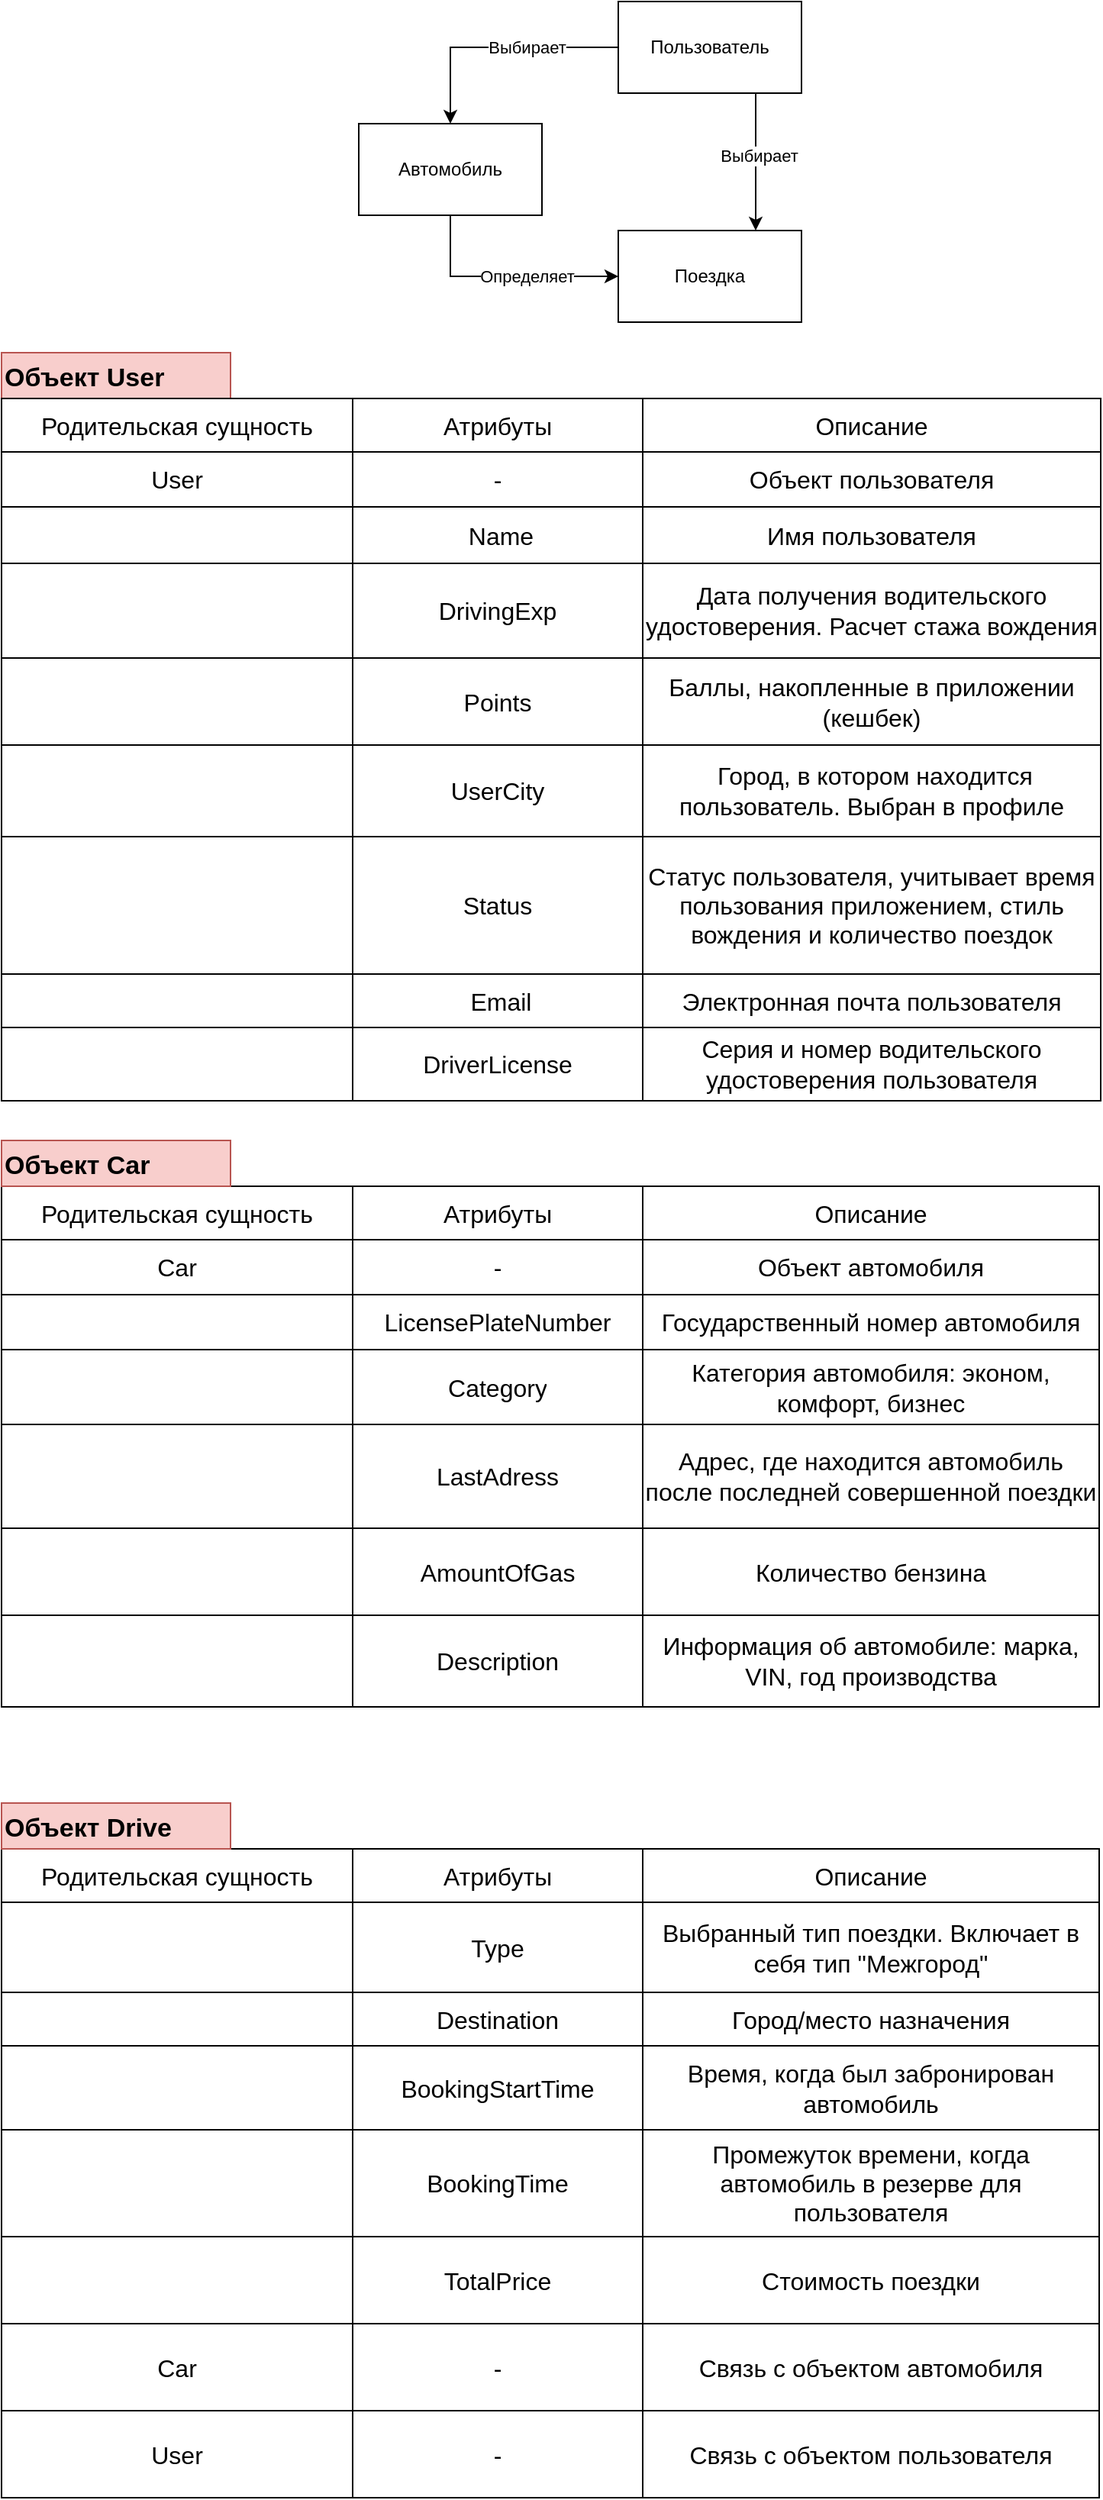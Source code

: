 <mxfile version="24.8.6">
  <diagram name="Страница — 1" id="ODwNGn1zAnLIUoxHH3S2">
    <mxGraphModel dx="909" dy="1698" grid="1" gridSize="10" guides="1" tooltips="1" connect="1" arrows="1" fold="1" page="1" pageScale="1" pageWidth="827" pageHeight="1169" math="0" shadow="0">
      <root>
        <mxCell id="0" />
        <mxCell id="1" parent="0" />
        <mxCell id="0t7t6NjC8vLhnGHhy39T-106" value="" style="shape=table;startSize=0;container=1;collapsible=0;childLayout=tableLayout;fontSize=16;" vertex="1" parent="1">
          <mxGeometry x="180" y="566" width="719" height="341" as="geometry" />
        </mxCell>
        <mxCell id="0t7t6NjC8vLhnGHhy39T-107" value="" style="shape=tableRow;horizontal=0;startSize=0;swimlaneHead=0;swimlaneBody=0;strokeColor=inherit;top=0;left=0;bottom=0;right=0;collapsible=0;dropTarget=0;fillColor=none;points=[[0,0.5],[1,0.5]];portConstraint=eastwest;fontSize=16;" vertex="1" parent="0t7t6NjC8vLhnGHhy39T-106">
          <mxGeometry width="719" height="35" as="geometry" />
        </mxCell>
        <mxCell id="0t7t6NjC8vLhnGHhy39T-108" value="Родительская сущность" style="shape=partialRectangle;html=1;whiteSpace=wrap;connectable=0;strokeColor=inherit;overflow=hidden;fillColor=none;top=0;left=0;bottom=0;right=0;pointerEvents=1;fontSize=16;" vertex="1" parent="0t7t6NjC8vLhnGHhy39T-107">
          <mxGeometry width="230" height="35" as="geometry">
            <mxRectangle width="230" height="35" as="alternateBounds" />
          </mxGeometry>
        </mxCell>
        <mxCell id="0t7t6NjC8vLhnGHhy39T-109" value="Атрибуты" style="shape=partialRectangle;html=1;whiteSpace=wrap;connectable=0;strokeColor=inherit;overflow=hidden;fillColor=none;top=0;left=0;bottom=0;right=0;pointerEvents=1;fontSize=16;" vertex="1" parent="0t7t6NjC8vLhnGHhy39T-107">
          <mxGeometry x="230" width="190" height="35" as="geometry">
            <mxRectangle width="190" height="35" as="alternateBounds" />
          </mxGeometry>
        </mxCell>
        <mxCell id="0t7t6NjC8vLhnGHhy39T-110" value="Описание" style="shape=partialRectangle;html=1;whiteSpace=wrap;connectable=0;strokeColor=inherit;overflow=hidden;fillColor=none;top=0;left=0;bottom=0;right=0;pointerEvents=1;fontSize=16;" vertex="1" parent="0t7t6NjC8vLhnGHhy39T-107">
          <mxGeometry x="420" width="299" height="35" as="geometry">
            <mxRectangle width="299" height="35" as="alternateBounds" />
          </mxGeometry>
        </mxCell>
        <mxCell id="0t7t6NjC8vLhnGHhy39T-111" value="" style="shape=tableRow;horizontal=0;startSize=0;swimlaneHead=0;swimlaneBody=0;strokeColor=inherit;top=0;left=0;bottom=0;right=0;collapsible=0;dropTarget=0;fillColor=none;points=[[0,0.5],[1,0.5]];portConstraint=eastwest;fontSize=16;" vertex="1" parent="0t7t6NjC8vLhnGHhy39T-106">
          <mxGeometry y="35" width="719" height="36" as="geometry" />
        </mxCell>
        <mxCell id="0t7t6NjC8vLhnGHhy39T-112" value="Car" style="shape=partialRectangle;html=1;whiteSpace=wrap;connectable=0;strokeColor=inherit;overflow=hidden;fillColor=none;top=0;left=0;bottom=0;right=0;pointerEvents=1;fontSize=16;" vertex="1" parent="0t7t6NjC8vLhnGHhy39T-111">
          <mxGeometry width="230" height="36" as="geometry">
            <mxRectangle width="230" height="36" as="alternateBounds" />
          </mxGeometry>
        </mxCell>
        <mxCell id="0t7t6NjC8vLhnGHhy39T-113" value="-" style="shape=partialRectangle;html=1;whiteSpace=wrap;connectable=0;strokeColor=inherit;overflow=hidden;fillColor=none;top=0;left=0;bottom=0;right=0;pointerEvents=1;fontSize=16;" vertex="1" parent="0t7t6NjC8vLhnGHhy39T-111">
          <mxGeometry x="230" width="190" height="36" as="geometry">
            <mxRectangle width="190" height="36" as="alternateBounds" />
          </mxGeometry>
        </mxCell>
        <mxCell id="0t7t6NjC8vLhnGHhy39T-114" value="Объект автомобиля" style="shape=partialRectangle;html=1;whiteSpace=wrap;connectable=0;strokeColor=inherit;overflow=hidden;fillColor=none;top=0;left=0;bottom=0;right=0;pointerEvents=1;fontSize=16;" vertex="1" parent="0t7t6NjC8vLhnGHhy39T-111">
          <mxGeometry x="420" width="299" height="36" as="geometry">
            <mxRectangle width="299" height="36" as="alternateBounds" />
          </mxGeometry>
        </mxCell>
        <mxCell id="0t7t6NjC8vLhnGHhy39T-179" value="" style="shape=tableRow;horizontal=0;startSize=0;swimlaneHead=0;swimlaneBody=0;strokeColor=inherit;top=0;left=0;bottom=0;right=0;collapsible=0;dropTarget=0;fillColor=none;points=[[0,0.5],[1,0.5]];portConstraint=eastwest;fontSize=16;" vertex="1" parent="0t7t6NjC8vLhnGHhy39T-106">
          <mxGeometry y="71" width="719" height="36" as="geometry" />
        </mxCell>
        <mxCell id="0t7t6NjC8vLhnGHhy39T-180" value="" style="shape=partialRectangle;html=1;whiteSpace=wrap;connectable=0;strokeColor=inherit;overflow=hidden;fillColor=none;top=0;left=0;bottom=0;right=0;pointerEvents=1;fontSize=16;" vertex="1" parent="0t7t6NjC8vLhnGHhy39T-179">
          <mxGeometry width="230" height="36" as="geometry">
            <mxRectangle width="230" height="36" as="alternateBounds" />
          </mxGeometry>
        </mxCell>
        <mxCell id="0t7t6NjC8vLhnGHhy39T-181" value="LicensePlateNumber" style="shape=partialRectangle;html=1;whiteSpace=wrap;connectable=0;strokeColor=inherit;overflow=hidden;fillColor=none;top=0;left=0;bottom=0;right=0;pointerEvents=1;fontSize=16;" vertex="1" parent="0t7t6NjC8vLhnGHhy39T-179">
          <mxGeometry x="230" width="190" height="36" as="geometry">
            <mxRectangle width="190" height="36" as="alternateBounds" />
          </mxGeometry>
        </mxCell>
        <mxCell id="0t7t6NjC8vLhnGHhy39T-182" value="Государственный номер автомобиля" style="shape=partialRectangle;html=1;whiteSpace=wrap;connectable=0;strokeColor=inherit;overflow=hidden;fillColor=none;top=0;left=0;bottom=0;right=0;pointerEvents=1;fontSize=16;" vertex="1" parent="0t7t6NjC8vLhnGHhy39T-179">
          <mxGeometry x="420" width="299" height="36" as="geometry">
            <mxRectangle width="299" height="36" as="alternateBounds" />
          </mxGeometry>
        </mxCell>
        <mxCell id="0t7t6NjC8vLhnGHhy39T-115" value="" style="shape=tableRow;horizontal=0;startSize=0;swimlaneHead=0;swimlaneBody=0;strokeColor=inherit;top=0;left=0;bottom=0;right=0;collapsible=0;dropTarget=0;fillColor=none;points=[[0,0.5],[1,0.5]];portConstraint=eastwest;fontSize=16;" vertex="1" parent="0t7t6NjC8vLhnGHhy39T-106">
          <mxGeometry y="107" width="719" height="49" as="geometry" />
        </mxCell>
        <mxCell id="0t7t6NjC8vLhnGHhy39T-116" value="" style="shape=partialRectangle;html=1;whiteSpace=wrap;connectable=0;strokeColor=inherit;overflow=hidden;fillColor=none;top=0;left=0;bottom=0;right=0;pointerEvents=1;fontSize=16;" vertex="1" parent="0t7t6NjC8vLhnGHhy39T-115">
          <mxGeometry width="230" height="49" as="geometry">
            <mxRectangle width="230" height="49" as="alternateBounds" />
          </mxGeometry>
        </mxCell>
        <mxCell id="0t7t6NjC8vLhnGHhy39T-117" value="Category" style="shape=partialRectangle;html=1;whiteSpace=wrap;connectable=0;strokeColor=inherit;overflow=hidden;fillColor=none;top=0;left=0;bottom=0;right=0;pointerEvents=1;fontSize=16;" vertex="1" parent="0t7t6NjC8vLhnGHhy39T-115">
          <mxGeometry x="230" width="190" height="49" as="geometry">
            <mxRectangle width="190" height="49" as="alternateBounds" />
          </mxGeometry>
        </mxCell>
        <mxCell id="0t7t6NjC8vLhnGHhy39T-118" value="Категория автомобиля: эконом, комфорт, бизнес" style="shape=partialRectangle;html=1;whiteSpace=wrap;connectable=0;strokeColor=inherit;overflow=hidden;fillColor=none;top=0;left=0;bottom=0;right=0;pointerEvents=1;fontSize=16;" vertex="1" parent="0t7t6NjC8vLhnGHhy39T-115">
          <mxGeometry x="420" width="299" height="49" as="geometry">
            <mxRectangle width="299" height="49" as="alternateBounds" />
          </mxGeometry>
        </mxCell>
        <mxCell id="0t7t6NjC8vLhnGHhy39T-119" value="" style="shape=tableRow;horizontal=0;startSize=0;swimlaneHead=0;swimlaneBody=0;strokeColor=inherit;top=0;left=0;bottom=0;right=0;collapsible=0;dropTarget=0;fillColor=none;points=[[0,0.5],[1,0.5]];portConstraint=eastwest;fontSize=16;" vertex="1" parent="0t7t6NjC8vLhnGHhy39T-106">
          <mxGeometry y="156" width="719" height="68" as="geometry" />
        </mxCell>
        <mxCell id="0t7t6NjC8vLhnGHhy39T-120" value="" style="shape=partialRectangle;html=1;whiteSpace=wrap;connectable=0;strokeColor=inherit;overflow=hidden;fillColor=none;top=0;left=0;bottom=0;right=0;pointerEvents=1;fontSize=16;" vertex="1" parent="0t7t6NjC8vLhnGHhy39T-119">
          <mxGeometry width="230" height="68" as="geometry">
            <mxRectangle width="230" height="68" as="alternateBounds" />
          </mxGeometry>
        </mxCell>
        <mxCell id="0t7t6NjC8vLhnGHhy39T-121" value="LastAdress" style="shape=partialRectangle;html=1;whiteSpace=wrap;connectable=0;strokeColor=inherit;overflow=hidden;fillColor=none;top=0;left=0;bottom=0;right=0;pointerEvents=1;fontSize=16;" vertex="1" parent="0t7t6NjC8vLhnGHhy39T-119">
          <mxGeometry x="230" width="190" height="68" as="geometry">
            <mxRectangle width="190" height="68" as="alternateBounds" />
          </mxGeometry>
        </mxCell>
        <mxCell id="0t7t6NjC8vLhnGHhy39T-122" value="Адрес, где находится автомобиль после последней совершенной поездки" style="shape=partialRectangle;html=1;whiteSpace=wrap;connectable=0;strokeColor=inherit;overflow=hidden;fillColor=none;top=0;left=0;bottom=0;right=0;pointerEvents=1;fontSize=16;" vertex="1" parent="0t7t6NjC8vLhnGHhy39T-119">
          <mxGeometry x="420" width="299" height="68" as="geometry">
            <mxRectangle width="299" height="68" as="alternateBounds" />
          </mxGeometry>
        </mxCell>
        <mxCell id="0t7t6NjC8vLhnGHhy39T-123" value="" style="shape=tableRow;horizontal=0;startSize=0;swimlaneHead=0;swimlaneBody=0;strokeColor=inherit;top=0;left=0;bottom=0;right=0;collapsible=0;dropTarget=0;fillColor=none;points=[[0,0.5],[1,0.5]];portConstraint=eastwest;fontSize=16;" vertex="1" parent="0t7t6NjC8vLhnGHhy39T-106">
          <mxGeometry y="224" width="719" height="57" as="geometry" />
        </mxCell>
        <mxCell id="0t7t6NjC8vLhnGHhy39T-124" value="" style="shape=partialRectangle;html=1;whiteSpace=wrap;connectable=0;strokeColor=inherit;overflow=hidden;fillColor=none;top=0;left=0;bottom=0;right=0;pointerEvents=1;fontSize=16;" vertex="1" parent="0t7t6NjC8vLhnGHhy39T-123">
          <mxGeometry width="230" height="57" as="geometry">
            <mxRectangle width="230" height="57" as="alternateBounds" />
          </mxGeometry>
        </mxCell>
        <mxCell id="0t7t6NjC8vLhnGHhy39T-125" value="AmountOfGas" style="shape=partialRectangle;html=1;whiteSpace=wrap;connectable=0;strokeColor=inherit;overflow=hidden;fillColor=none;top=0;left=0;bottom=0;right=0;pointerEvents=1;fontSize=16;" vertex="1" parent="0t7t6NjC8vLhnGHhy39T-123">
          <mxGeometry x="230" width="190" height="57" as="geometry">
            <mxRectangle width="190" height="57" as="alternateBounds" />
          </mxGeometry>
        </mxCell>
        <mxCell id="0t7t6NjC8vLhnGHhy39T-126" value="Количество бензина" style="shape=partialRectangle;html=1;whiteSpace=wrap;connectable=0;strokeColor=inherit;overflow=hidden;fillColor=none;top=0;left=0;bottom=0;right=0;pointerEvents=1;fontSize=16;" vertex="1" parent="0t7t6NjC8vLhnGHhy39T-123">
          <mxGeometry x="420" width="299" height="57" as="geometry">
            <mxRectangle width="299" height="57" as="alternateBounds" />
          </mxGeometry>
        </mxCell>
        <mxCell id="0t7t6NjC8vLhnGHhy39T-127" value="" style="shape=tableRow;horizontal=0;startSize=0;swimlaneHead=0;swimlaneBody=0;strokeColor=inherit;top=0;left=0;bottom=0;right=0;collapsible=0;dropTarget=0;fillColor=none;points=[[0,0.5],[1,0.5]];portConstraint=eastwest;fontSize=16;" vertex="1" parent="0t7t6NjC8vLhnGHhy39T-106">
          <mxGeometry y="281" width="719" height="60" as="geometry" />
        </mxCell>
        <mxCell id="0t7t6NjC8vLhnGHhy39T-128" value="" style="shape=partialRectangle;html=1;whiteSpace=wrap;connectable=0;strokeColor=inherit;overflow=hidden;fillColor=none;top=0;left=0;bottom=0;right=0;pointerEvents=1;fontSize=16;" vertex="1" parent="0t7t6NjC8vLhnGHhy39T-127">
          <mxGeometry width="230" height="60" as="geometry">
            <mxRectangle width="230" height="60" as="alternateBounds" />
          </mxGeometry>
        </mxCell>
        <mxCell id="0t7t6NjC8vLhnGHhy39T-129" value="Description" style="shape=partialRectangle;html=1;whiteSpace=wrap;connectable=0;strokeColor=inherit;overflow=hidden;fillColor=none;top=0;left=0;bottom=0;right=0;pointerEvents=1;fontSize=16;" vertex="1" parent="0t7t6NjC8vLhnGHhy39T-127">
          <mxGeometry x="230" width="190" height="60" as="geometry">
            <mxRectangle width="190" height="60" as="alternateBounds" />
          </mxGeometry>
        </mxCell>
        <mxCell id="0t7t6NjC8vLhnGHhy39T-130" value="Информация об автомобиле: марка, VIN, год производства" style="shape=partialRectangle;html=1;whiteSpace=wrap;connectable=0;strokeColor=inherit;overflow=hidden;fillColor=none;top=0;left=0;bottom=0;right=0;pointerEvents=1;fontSize=16;" vertex="1" parent="0t7t6NjC8vLhnGHhy39T-127">
          <mxGeometry x="420" width="299" height="60" as="geometry">
            <mxRectangle width="299" height="60" as="alternateBounds" />
          </mxGeometry>
        </mxCell>
        <mxCell id="0t7t6NjC8vLhnGHhy39T-131" value="" style="shape=table;startSize=0;container=1;collapsible=0;childLayout=tableLayout;fontSize=16;" vertex="1" parent="1">
          <mxGeometry x="180" y="1000" width="719" height="425" as="geometry" />
        </mxCell>
        <mxCell id="0t7t6NjC8vLhnGHhy39T-132" value="" style="shape=tableRow;horizontal=0;startSize=0;swimlaneHead=0;swimlaneBody=0;strokeColor=inherit;top=0;left=0;bottom=0;right=0;collapsible=0;dropTarget=0;fillColor=none;points=[[0,0.5],[1,0.5]];portConstraint=eastwest;fontSize=16;" vertex="1" parent="0t7t6NjC8vLhnGHhy39T-131">
          <mxGeometry width="719" height="35" as="geometry" />
        </mxCell>
        <mxCell id="0t7t6NjC8vLhnGHhy39T-133" value="Родительская сущность" style="shape=partialRectangle;html=1;whiteSpace=wrap;connectable=0;strokeColor=inherit;overflow=hidden;fillColor=none;top=0;left=0;bottom=0;right=0;pointerEvents=1;fontSize=16;" vertex="1" parent="0t7t6NjC8vLhnGHhy39T-132">
          <mxGeometry width="230" height="35" as="geometry">
            <mxRectangle width="230" height="35" as="alternateBounds" />
          </mxGeometry>
        </mxCell>
        <mxCell id="0t7t6NjC8vLhnGHhy39T-134" value="Атрибуты" style="shape=partialRectangle;html=1;whiteSpace=wrap;connectable=0;strokeColor=inherit;overflow=hidden;fillColor=none;top=0;left=0;bottom=0;right=0;pointerEvents=1;fontSize=16;" vertex="1" parent="0t7t6NjC8vLhnGHhy39T-132">
          <mxGeometry x="230" width="190" height="35" as="geometry">
            <mxRectangle width="190" height="35" as="alternateBounds" />
          </mxGeometry>
        </mxCell>
        <mxCell id="0t7t6NjC8vLhnGHhy39T-135" value="Описание" style="shape=partialRectangle;html=1;whiteSpace=wrap;connectable=0;strokeColor=inherit;overflow=hidden;fillColor=none;top=0;left=0;bottom=0;right=0;pointerEvents=1;fontSize=16;" vertex="1" parent="0t7t6NjC8vLhnGHhy39T-132">
          <mxGeometry x="420" width="299" height="35" as="geometry">
            <mxRectangle width="299" height="35" as="alternateBounds" />
          </mxGeometry>
        </mxCell>
        <mxCell id="0t7t6NjC8vLhnGHhy39T-140" value="" style="shape=tableRow;horizontal=0;startSize=0;swimlaneHead=0;swimlaneBody=0;strokeColor=inherit;top=0;left=0;bottom=0;right=0;collapsible=0;dropTarget=0;fillColor=none;points=[[0,0.5],[1,0.5]];portConstraint=eastwest;fontSize=16;" vertex="1" parent="0t7t6NjC8vLhnGHhy39T-131">
          <mxGeometry y="35" width="719" height="59" as="geometry" />
        </mxCell>
        <mxCell id="0t7t6NjC8vLhnGHhy39T-141" value="" style="shape=partialRectangle;html=1;whiteSpace=wrap;connectable=0;strokeColor=inherit;overflow=hidden;fillColor=none;top=0;left=0;bottom=0;right=0;pointerEvents=1;fontSize=16;" vertex="1" parent="0t7t6NjC8vLhnGHhy39T-140">
          <mxGeometry width="230" height="59" as="geometry">
            <mxRectangle width="230" height="59" as="alternateBounds" />
          </mxGeometry>
        </mxCell>
        <mxCell id="0t7t6NjC8vLhnGHhy39T-142" value="Type" style="shape=partialRectangle;html=1;whiteSpace=wrap;connectable=0;strokeColor=inherit;overflow=hidden;fillColor=none;top=0;left=0;bottom=0;right=0;pointerEvents=1;fontSize=16;" vertex="1" parent="0t7t6NjC8vLhnGHhy39T-140">
          <mxGeometry x="230" width="190" height="59" as="geometry">
            <mxRectangle width="190" height="59" as="alternateBounds" />
          </mxGeometry>
        </mxCell>
        <mxCell id="0t7t6NjC8vLhnGHhy39T-143" value="Выбранный тип поездки. Включает в себя тип &quot;Межгород&quot;" style="shape=partialRectangle;html=1;whiteSpace=wrap;connectable=0;strokeColor=inherit;overflow=hidden;fillColor=none;top=0;left=0;bottom=0;right=0;pointerEvents=1;fontSize=16;" vertex="1" parent="0t7t6NjC8vLhnGHhy39T-140">
          <mxGeometry x="420" width="299" height="59" as="geometry">
            <mxRectangle width="299" height="59" as="alternateBounds" />
          </mxGeometry>
        </mxCell>
        <mxCell id="0t7t6NjC8vLhnGHhy39T-144" value="" style="shape=tableRow;horizontal=0;startSize=0;swimlaneHead=0;swimlaneBody=0;strokeColor=inherit;top=0;left=0;bottom=0;right=0;collapsible=0;dropTarget=0;fillColor=none;points=[[0,0.5],[1,0.5]];portConstraint=eastwest;fontSize=16;" vertex="1" parent="0t7t6NjC8vLhnGHhy39T-131">
          <mxGeometry y="94" width="719" height="35" as="geometry" />
        </mxCell>
        <mxCell id="0t7t6NjC8vLhnGHhy39T-145" value="" style="shape=partialRectangle;html=1;whiteSpace=wrap;connectable=0;strokeColor=inherit;overflow=hidden;fillColor=none;top=0;left=0;bottom=0;right=0;pointerEvents=1;fontSize=16;" vertex="1" parent="0t7t6NjC8vLhnGHhy39T-144">
          <mxGeometry width="230" height="35" as="geometry">
            <mxRectangle width="230" height="35" as="alternateBounds" />
          </mxGeometry>
        </mxCell>
        <mxCell id="0t7t6NjC8vLhnGHhy39T-146" value="Destination" style="shape=partialRectangle;html=1;whiteSpace=wrap;connectable=0;strokeColor=inherit;overflow=hidden;fillColor=none;top=0;left=0;bottom=0;right=0;pointerEvents=1;fontSize=16;" vertex="1" parent="0t7t6NjC8vLhnGHhy39T-144">
          <mxGeometry x="230" width="190" height="35" as="geometry">
            <mxRectangle width="190" height="35" as="alternateBounds" />
          </mxGeometry>
        </mxCell>
        <mxCell id="0t7t6NjC8vLhnGHhy39T-147" value="Город/место назначения" style="shape=partialRectangle;html=1;whiteSpace=wrap;connectable=0;strokeColor=inherit;overflow=hidden;fillColor=none;top=0;left=0;bottom=0;right=0;pointerEvents=1;fontSize=16;" vertex="1" parent="0t7t6NjC8vLhnGHhy39T-144">
          <mxGeometry x="420" width="299" height="35" as="geometry">
            <mxRectangle width="299" height="35" as="alternateBounds" />
          </mxGeometry>
        </mxCell>
        <mxCell id="0t7t6NjC8vLhnGHhy39T-183" value="" style="shape=tableRow;horizontal=0;startSize=0;swimlaneHead=0;swimlaneBody=0;strokeColor=inherit;top=0;left=0;bottom=0;right=0;collapsible=0;dropTarget=0;fillColor=none;points=[[0,0.5],[1,0.5]];portConstraint=eastwest;fontSize=16;" vertex="1" parent="0t7t6NjC8vLhnGHhy39T-131">
          <mxGeometry y="129" width="719" height="55" as="geometry" />
        </mxCell>
        <mxCell id="0t7t6NjC8vLhnGHhy39T-184" value="" style="shape=partialRectangle;html=1;whiteSpace=wrap;connectable=0;strokeColor=inherit;overflow=hidden;fillColor=none;top=0;left=0;bottom=0;right=0;pointerEvents=1;fontSize=16;" vertex="1" parent="0t7t6NjC8vLhnGHhy39T-183">
          <mxGeometry width="230" height="55" as="geometry">
            <mxRectangle width="230" height="55" as="alternateBounds" />
          </mxGeometry>
        </mxCell>
        <mxCell id="0t7t6NjC8vLhnGHhy39T-185" value="BookingStartTime" style="shape=partialRectangle;html=1;whiteSpace=wrap;connectable=0;strokeColor=inherit;overflow=hidden;fillColor=none;top=0;left=0;bottom=0;right=0;pointerEvents=1;fontSize=16;" vertex="1" parent="0t7t6NjC8vLhnGHhy39T-183">
          <mxGeometry x="230" width="190" height="55" as="geometry">
            <mxRectangle width="190" height="55" as="alternateBounds" />
          </mxGeometry>
        </mxCell>
        <mxCell id="0t7t6NjC8vLhnGHhy39T-186" value="Время, когда был заброни&lt;span style=&quot;background-color: initial;&quot;&gt;рован автомобиль&lt;/span&gt;" style="shape=partialRectangle;html=1;whiteSpace=wrap;connectable=0;strokeColor=inherit;overflow=hidden;fillColor=none;top=0;left=0;bottom=0;right=0;pointerEvents=1;fontSize=16;" vertex="1" parent="0t7t6NjC8vLhnGHhy39T-183">
          <mxGeometry x="420" width="299" height="55" as="geometry">
            <mxRectangle width="299" height="55" as="alternateBounds" />
          </mxGeometry>
        </mxCell>
        <mxCell id="0t7t6NjC8vLhnGHhy39T-148" value="" style="shape=tableRow;horizontal=0;startSize=0;swimlaneHead=0;swimlaneBody=0;strokeColor=inherit;top=0;left=0;bottom=0;right=0;collapsible=0;dropTarget=0;fillColor=none;points=[[0,0.5],[1,0.5]];portConstraint=eastwest;fontSize=16;" vertex="1" parent="0t7t6NjC8vLhnGHhy39T-131">
          <mxGeometry y="184" width="719" height="70" as="geometry" />
        </mxCell>
        <mxCell id="0t7t6NjC8vLhnGHhy39T-149" value="" style="shape=partialRectangle;html=1;whiteSpace=wrap;connectable=0;strokeColor=inherit;overflow=hidden;fillColor=none;top=0;left=0;bottom=0;right=0;pointerEvents=1;fontSize=16;" vertex="1" parent="0t7t6NjC8vLhnGHhy39T-148">
          <mxGeometry width="230" height="70" as="geometry">
            <mxRectangle width="230" height="70" as="alternateBounds" />
          </mxGeometry>
        </mxCell>
        <mxCell id="0t7t6NjC8vLhnGHhy39T-150" value="BookingTime" style="shape=partialRectangle;html=1;whiteSpace=wrap;connectable=0;strokeColor=inherit;overflow=hidden;fillColor=none;top=0;left=0;bottom=0;right=0;pointerEvents=1;fontSize=16;" vertex="1" parent="0t7t6NjC8vLhnGHhy39T-148">
          <mxGeometry x="230" width="190" height="70" as="geometry">
            <mxRectangle width="190" height="70" as="alternateBounds" />
          </mxGeometry>
        </mxCell>
        <mxCell id="0t7t6NjC8vLhnGHhy39T-151" value="Промежуток времени, когда автомобиль в резерве для пользователя" style="shape=partialRectangle;html=1;whiteSpace=wrap;connectable=0;strokeColor=inherit;overflow=hidden;fillColor=none;top=0;left=0;bottom=0;right=0;pointerEvents=1;fontSize=16;" vertex="1" parent="0t7t6NjC8vLhnGHhy39T-148">
          <mxGeometry x="420" width="299" height="70" as="geometry">
            <mxRectangle width="299" height="70" as="alternateBounds" />
          </mxGeometry>
        </mxCell>
        <mxCell id="0t7t6NjC8vLhnGHhy39T-152" value="" style="shape=tableRow;horizontal=0;startSize=0;swimlaneHead=0;swimlaneBody=0;strokeColor=inherit;top=0;left=0;bottom=0;right=0;collapsible=0;dropTarget=0;fillColor=none;points=[[0,0.5],[1,0.5]];portConstraint=eastwest;fontSize=16;" vertex="1" parent="0t7t6NjC8vLhnGHhy39T-131">
          <mxGeometry y="254" width="719" height="57" as="geometry" />
        </mxCell>
        <mxCell id="0t7t6NjC8vLhnGHhy39T-153" value="" style="shape=partialRectangle;html=1;whiteSpace=wrap;connectable=0;strokeColor=inherit;overflow=hidden;fillColor=none;top=0;left=0;bottom=0;right=0;pointerEvents=1;fontSize=16;" vertex="1" parent="0t7t6NjC8vLhnGHhy39T-152">
          <mxGeometry width="230" height="57" as="geometry">
            <mxRectangle width="230" height="57" as="alternateBounds" />
          </mxGeometry>
        </mxCell>
        <mxCell id="0t7t6NjC8vLhnGHhy39T-154" value="TotalPrice" style="shape=partialRectangle;html=1;whiteSpace=wrap;connectable=0;strokeColor=inherit;overflow=hidden;fillColor=none;top=0;left=0;bottom=0;right=0;pointerEvents=1;fontSize=16;" vertex="1" parent="0t7t6NjC8vLhnGHhy39T-152">
          <mxGeometry x="230" width="190" height="57" as="geometry">
            <mxRectangle width="190" height="57" as="alternateBounds" />
          </mxGeometry>
        </mxCell>
        <mxCell id="0t7t6NjC8vLhnGHhy39T-155" value="Стоимость поездки" style="shape=partialRectangle;html=1;whiteSpace=wrap;connectable=0;strokeColor=inherit;overflow=hidden;fillColor=none;top=0;left=0;bottom=0;right=0;pointerEvents=1;fontSize=16;" vertex="1" parent="0t7t6NjC8vLhnGHhy39T-152">
          <mxGeometry x="420" width="299" height="57" as="geometry">
            <mxRectangle width="299" height="57" as="alternateBounds" />
          </mxGeometry>
        </mxCell>
        <mxCell id="0t7t6NjC8vLhnGHhy39T-156" value="" style="shape=tableRow;horizontal=0;startSize=0;swimlaneHead=0;swimlaneBody=0;strokeColor=inherit;top=0;left=0;bottom=0;right=0;collapsible=0;dropTarget=0;fillColor=none;points=[[0,0.5],[1,0.5]];portConstraint=eastwest;fontSize=16;" vertex="1" parent="0t7t6NjC8vLhnGHhy39T-131">
          <mxGeometry y="311" width="719" height="57" as="geometry" />
        </mxCell>
        <mxCell id="0t7t6NjC8vLhnGHhy39T-157" value="Car" style="shape=partialRectangle;html=1;whiteSpace=wrap;connectable=0;strokeColor=inherit;overflow=hidden;fillColor=none;top=0;left=0;bottom=0;right=0;pointerEvents=1;fontSize=16;" vertex="1" parent="0t7t6NjC8vLhnGHhy39T-156">
          <mxGeometry width="230" height="57" as="geometry">
            <mxRectangle width="230" height="57" as="alternateBounds" />
          </mxGeometry>
        </mxCell>
        <mxCell id="0t7t6NjC8vLhnGHhy39T-158" value="-" style="shape=partialRectangle;html=1;whiteSpace=wrap;connectable=0;strokeColor=inherit;overflow=hidden;fillColor=none;top=0;left=0;bottom=0;right=0;pointerEvents=1;fontSize=16;" vertex="1" parent="0t7t6NjC8vLhnGHhy39T-156">
          <mxGeometry x="230" width="190" height="57" as="geometry">
            <mxRectangle width="190" height="57" as="alternateBounds" />
          </mxGeometry>
        </mxCell>
        <mxCell id="0t7t6NjC8vLhnGHhy39T-159" value="Связь с объектом автомобиля" style="shape=partialRectangle;html=1;whiteSpace=wrap;connectable=0;strokeColor=inherit;overflow=hidden;fillColor=none;top=0;left=0;bottom=0;right=0;pointerEvents=1;fontSize=16;" vertex="1" parent="0t7t6NjC8vLhnGHhy39T-156">
          <mxGeometry x="420" width="299" height="57" as="geometry">
            <mxRectangle width="299" height="57" as="alternateBounds" />
          </mxGeometry>
        </mxCell>
        <mxCell id="0t7t6NjC8vLhnGHhy39T-164" value="" style="shape=tableRow;horizontal=0;startSize=0;swimlaneHead=0;swimlaneBody=0;strokeColor=inherit;top=0;left=0;bottom=0;right=0;collapsible=0;dropTarget=0;fillColor=none;points=[[0,0.5],[1,0.5]];portConstraint=eastwest;fontSize=16;" vertex="1" parent="0t7t6NjC8vLhnGHhy39T-131">
          <mxGeometry y="368" width="719" height="57" as="geometry" />
        </mxCell>
        <mxCell id="0t7t6NjC8vLhnGHhy39T-165" value="User" style="shape=partialRectangle;html=1;whiteSpace=wrap;connectable=0;strokeColor=inherit;overflow=hidden;fillColor=none;top=0;left=0;bottom=0;right=0;pointerEvents=1;fontSize=16;" vertex="1" parent="0t7t6NjC8vLhnGHhy39T-164">
          <mxGeometry width="230" height="57" as="geometry">
            <mxRectangle width="230" height="57" as="alternateBounds" />
          </mxGeometry>
        </mxCell>
        <mxCell id="0t7t6NjC8vLhnGHhy39T-166" value="-" style="shape=partialRectangle;html=1;whiteSpace=wrap;connectable=0;strokeColor=inherit;overflow=hidden;fillColor=none;top=0;left=0;bottom=0;right=0;pointerEvents=1;fontSize=16;" vertex="1" parent="0t7t6NjC8vLhnGHhy39T-164">
          <mxGeometry x="230" width="190" height="57" as="geometry">
            <mxRectangle width="190" height="57" as="alternateBounds" />
          </mxGeometry>
        </mxCell>
        <mxCell id="0t7t6NjC8vLhnGHhy39T-167" value="Связь с объектом пользователя" style="shape=partialRectangle;html=1;whiteSpace=wrap;connectable=0;strokeColor=inherit;overflow=hidden;fillColor=none;top=0;left=0;bottom=0;right=0;pointerEvents=1;fontSize=16;" vertex="1" parent="0t7t6NjC8vLhnGHhy39T-164">
          <mxGeometry x="420" width="299" height="57" as="geometry">
            <mxRectangle width="299" height="57" as="alternateBounds" />
          </mxGeometry>
        </mxCell>
        <mxCell id="0t7t6NjC8vLhnGHhy39T-173" value="Объект Drive" style="text;whiteSpace=wrap;html=1;fontSize=17;fillColor=#f8cecc;strokeColor=#b85450;fontStyle=1" vertex="1" parent="1">
          <mxGeometry x="180" y="970" width="150" height="30" as="geometry" />
        </mxCell>
        <mxCell id="0t7t6NjC8vLhnGHhy39T-174" value="Объект Car" style="text;whiteSpace=wrap;html=1;fontSize=17;fillColor=#f8cecc;strokeColor=#b85450;fontStyle=1" vertex="1" parent="1">
          <mxGeometry x="180" y="536" width="150" height="30" as="geometry" />
        </mxCell>
        <mxCell id="0t7t6NjC8vLhnGHhy39T-172" value="Объект User" style="text;whiteSpace=wrap;html=1;fontSize=17;fillColor=#f8cecc;strokeColor=#b85450;fontStyle=1" vertex="1" parent="1">
          <mxGeometry x="180" y="20" width="150" height="30" as="geometry" />
        </mxCell>
        <mxCell id="0t7t6NjC8vLhnGHhy39T-73" value="" style="shape=table;startSize=0;container=1;collapsible=0;childLayout=tableLayout;fontSize=16;" vertex="1" parent="1">
          <mxGeometry x="180" y="50" width="720" height="460" as="geometry" />
        </mxCell>
        <mxCell id="0t7t6NjC8vLhnGHhy39T-74" value="" style="shape=tableRow;horizontal=0;startSize=0;swimlaneHead=0;swimlaneBody=0;strokeColor=inherit;top=0;left=0;bottom=0;right=0;collapsible=0;dropTarget=0;fillColor=none;points=[[0,0.5],[1,0.5]];portConstraint=eastwest;fontSize=16;" vertex="1" parent="0t7t6NjC8vLhnGHhy39T-73">
          <mxGeometry width="720" height="35" as="geometry" />
        </mxCell>
        <mxCell id="0t7t6NjC8vLhnGHhy39T-75" value="Родительская сущность" style="shape=partialRectangle;html=1;whiteSpace=wrap;connectable=0;strokeColor=inherit;overflow=hidden;fillColor=none;top=0;left=0;bottom=0;right=0;pointerEvents=1;fontSize=16;" vertex="1" parent="0t7t6NjC8vLhnGHhy39T-74">
          <mxGeometry width="230" height="35" as="geometry">
            <mxRectangle width="230" height="35" as="alternateBounds" />
          </mxGeometry>
        </mxCell>
        <mxCell id="0t7t6NjC8vLhnGHhy39T-76" value="Атрибуты" style="shape=partialRectangle;html=1;whiteSpace=wrap;connectable=0;strokeColor=inherit;overflow=hidden;fillColor=none;top=0;left=0;bottom=0;right=0;pointerEvents=1;fontSize=16;" vertex="1" parent="0t7t6NjC8vLhnGHhy39T-74">
          <mxGeometry x="230" width="190" height="35" as="geometry">
            <mxRectangle width="190" height="35" as="alternateBounds" />
          </mxGeometry>
        </mxCell>
        <mxCell id="0t7t6NjC8vLhnGHhy39T-77" value="Описание" style="shape=partialRectangle;html=1;whiteSpace=wrap;connectable=0;strokeColor=inherit;overflow=hidden;fillColor=none;top=0;left=0;bottom=0;right=0;pointerEvents=1;fontSize=16;" vertex="1" parent="0t7t6NjC8vLhnGHhy39T-74">
          <mxGeometry x="420" width="300" height="35" as="geometry">
            <mxRectangle width="300" height="35" as="alternateBounds" />
          </mxGeometry>
        </mxCell>
        <mxCell id="0t7t6NjC8vLhnGHhy39T-78" value="" style="shape=tableRow;horizontal=0;startSize=0;swimlaneHead=0;swimlaneBody=0;strokeColor=inherit;top=0;left=0;bottom=0;right=0;collapsible=0;dropTarget=0;fillColor=none;points=[[0,0.5],[1,0.5]];portConstraint=eastwest;fontSize=16;" vertex="1" parent="0t7t6NjC8vLhnGHhy39T-73">
          <mxGeometry y="35" width="720" height="36" as="geometry" />
        </mxCell>
        <mxCell id="0t7t6NjC8vLhnGHhy39T-79" value="User" style="shape=partialRectangle;html=1;whiteSpace=wrap;connectable=0;strokeColor=inherit;overflow=hidden;fillColor=none;top=0;left=0;bottom=0;right=0;pointerEvents=1;fontSize=16;" vertex="1" parent="0t7t6NjC8vLhnGHhy39T-78">
          <mxGeometry width="230" height="36" as="geometry">
            <mxRectangle width="230" height="36" as="alternateBounds" />
          </mxGeometry>
        </mxCell>
        <mxCell id="0t7t6NjC8vLhnGHhy39T-80" value="-" style="shape=partialRectangle;html=1;whiteSpace=wrap;connectable=0;strokeColor=inherit;overflow=hidden;fillColor=none;top=0;left=0;bottom=0;right=0;pointerEvents=1;fontSize=16;" vertex="1" parent="0t7t6NjC8vLhnGHhy39T-78">
          <mxGeometry x="230" width="190" height="36" as="geometry">
            <mxRectangle width="190" height="36" as="alternateBounds" />
          </mxGeometry>
        </mxCell>
        <mxCell id="0t7t6NjC8vLhnGHhy39T-81" value="Объект пользователя" style="shape=partialRectangle;html=1;whiteSpace=wrap;connectable=0;strokeColor=inherit;overflow=hidden;fillColor=none;top=0;left=0;bottom=0;right=0;pointerEvents=1;fontSize=16;" vertex="1" parent="0t7t6NjC8vLhnGHhy39T-78">
          <mxGeometry x="420" width="300" height="36" as="geometry">
            <mxRectangle width="300" height="36" as="alternateBounds" />
          </mxGeometry>
        </mxCell>
        <mxCell id="0t7t6NjC8vLhnGHhy39T-82" value="" style="shape=tableRow;horizontal=0;startSize=0;swimlaneHead=0;swimlaneBody=0;strokeColor=inherit;top=0;left=0;bottom=0;right=0;collapsible=0;dropTarget=0;fillColor=none;points=[[0,0.5],[1,0.5]];portConstraint=eastwest;fontSize=16;" vertex="1" parent="0t7t6NjC8vLhnGHhy39T-73">
          <mxGeometry y="71" width="720" height="37" as="geometry" />
        </mxCell>
        <mxCell id="0t7t6NjC8vLhnGHhy39T-83" value="" style="shape=partialRectangle;html=1;whiteSpace=wrap;connectable=0;strokeColor=inherit;overflow=hidden;fillColor=none;top=0;left=0;bottom=0;right=0;pointerEvents=1;fontSize=16;" vertex="1" parent="0t7t6NjC8vLhnGHhy39T-82">
          <mxGeometry width="230" height="37" as="geometry">
            <mxRectangle width="230" height="37" as="alternateBounds" />
          </mxGeometry>
        </mxCell>
        <mxCell id="0t7t6NjC8vLhnGHhy39T-84" value="&amp;nbsp;Name" style="shape=partialRectangle;html=1;whiteSpace=wrap;connectable=0;strokeColor=inherit;overflow=hidden;fillColor=none;top=0;left=0;bottom=0;right=0;pointerEvents=1;fontSize=16;" vertex="1" parent="0t7t6NjC8vLhnGHhy39T-82">
          <mxGeometry x="230" width="190" height="37" as="geometry">
            <mxRectangle width="190" height="37" as="alternateBounds" />
          </mxGeometry>
        </mxCell>
        <mxCell id="0t7t6NjC8vLhnGHhy39T-85" value="Имя пользователя" style="shape=partialRectangle;html=1;whiteSpace=wrap;connectable=0;strokeColor=inherit;overflow=hidden;fillColor=none;top=0;left=0;bottom=0;right=0;pointerEvents=1;fontSize=16;" vertex="1" parent="0t7t6NjC8vLhnGHhy39T-82">
          <mxGeometry x="420" width="300" height="37" as="geometry">
            <mxRectangle width="300" height="37" as="alternateBounds" />
          </mxGeometry>
        </mxCell>
        <mxCell id="0t7t6NjC8vLhnGHhy39T-86" value="" style="shape=tableRow;horizontal=0;startSize=0;swimlaneHead=0;swimlaneBody=0;strokeColor=inherit;top=0;left=0;bottom=0;right=0;collapsible=0;dropTarget=0;fillColor=none;points=[[0,0.5],[1,0.5]];portConstraint=eastwest;fontSize=16;" vertex="1" parent="0t7t6NjC8vLhnGHhy39T-73">
          <mxGeometry y="108" width="720" height="62" as="geometry" />
        </mxCell>
        <mxCell id="0t7t6NjC8vLhnGHhy39T-87" value="" style="shape=partialRectangle;html=1;whiteSpace=wrap;connectable=0;strokeColor=inherit;overflow=hidden;fillColor=none;top=0;left=0;bottom=0;right=0;pointerEvents=1;fontSize=16;" vertex="1" parent="0t7t6NjC8vLhnGHhy39T-86">
          <mxGeometry width="230" height="62" as="geometry">
            <mxRectangle width="230" height="62" as="alternateBounds" />
          </mxGeometry>
        </mxCell>
        <mxCell id="0t7t6NjC8vLhnGHhy39T-88" value="DrivingExp" style="shape=partialRectangle;html=1;whiteSpace=wrap;connectable=0;strokeColor=inherit;overflow=hidden;fillColor=none;top=0;left=0;bottom=0;right=0;pointerEvents=1;fontSize=16;" vertex="1" parent="0t7t6NjC8vLhnGHhy39T-86">
          <mxGeometry x="230" width="190" height="62" as="geometry">
            <mxRectangle width="190" height="62" as="alternateBounds" />
          </mxGeometry>
        </mxCell>
        <mxCell id="0t7t6NjC8vLhnGHhy39T-89" value="Дата получения водительского удостоверения. Расчет стажа вождения" style="shape=partialRectangle;html=1;whiteSpace=wrap;connectable=0;strokeColor=inherit;overflow=hidden;fillColor=none;top=0;left=0;bottom=0;right=0;pointerEvents=1;fontSize=16;" vertex="1" parent="0t7t6NjC8vLhnGHhy39T-86">
          <mxGeometry x="420" width="300" height="62" as="geometry">
            <mxRectangle width="300" height="62" as="alternateBounds" />
          </mxGeometry>
        </mxCell>
        <mxCell id="0t7t6NjC8vLhnGHhy39T-90" value="" style="shape=tableRow;horizontal=0;startSize=0;swimlaneHead=0;swimlaneBody=0;strokeColor=inherit;top=0;left=0;bottom=0;right=0;collapsible=0;dropTarget=0;fillColor=none;points=[[0,0.5],[1,0.5]];portConstraint=eastwest;fontSize=16;" vertex="1" parent="0t7t6NjC8vLhnGHhy39T-73">
          <mxGeometry y="170" width="720" height="57" as="geometry" />
        </mxCell>
        <mxCell id="0t7t6NjC8vLhnGHhy39T-91" value="" style="shape=partialRectangle;html=1;whiteSpace=wrap;connectable=0;strokeColor=inherit;overflow=hidden;fillColor=none;top=0;left=0;bottom=0;right=0;pointerEvents=1;fontSize=16;" vertex="1" parent="0t7t6NjC8vLhnGHhy39T-90">
          <mxGeometry width="230" height="57" as="geometry">
            <mxRectangle width="230" height="57" as="alternateBounds" />
          </mxGeometry>
        </mxCell>
        <mxCell id="0t7t6NjC8vLhnGHhy39T-92" value="Points" style="shape=partialRectangle;html=1;whiteSpace=wrap;connectable=0;strokeColor=inherit;overflow=hidden;fillColor=none;top=0;left=0;bottom=0;right=0;pointerEvents=1;fontSize=16;" vertex="1" parent="0t7t6NjC8vLhnGHhy39T-90">
          <mxGeometry x="230" width="190" height="57" as="geometry">
            <mxRectangle width="190" height="57" as="alternateBounds" />
          </mxGeometry>
        </mxCell>
        <mxCell id="0t7t6NjC8vLhnGHhy39T-93" value="Баллы, накопленные в приложении (кешбек)" style="shape=partialRectangle;html=1;whiteSpace=wrap;connectable=0;strokeColor=inherit;overflow=hidden;fillColor=none;top=0;left=0;bottom=0;right=0;pointerEvents=1;fontSize=16;" vertex="1" parent="0t7t6NjC8vLhnGHhy39T-90">
          <mxGeometry x="420" width="300" height="57" as="geometry">
            <mxRectangle width="300" height="57" as="alternateBounds" />
          </mxGeometry>
        </mxCell>
        <mxCell id="0t7t6NjC8vLhnGHhy39T-94" value="" style="shape=tableRow;horizontal=0;startSize=0;swimlaneHead=0;swimlaneBody=0;strokeColor=inherit;top=0;left=0;bottom=0;right=0;collapsible=0;dropTarget=0;fillColor=none;points=[[0,0.5],[1,0.5]];portConstraint=eastwest;fontSize=16;" vertex="1" parent="0t7t6NjC8vLhnGHhy39T-73">
          <mxGeometry y="227" width="720" height="60" as="geometry" />
        </mxCell>
        <mxCell id="0t7t6NjC8vLhnGHhy39T-95" value="" style="shape=partialRectangle;html=1;whiteSpace=wrap;connectable=0;strokeColor=inherit;overflow=hidden;fillColor=none;top=0;left=0;bottom=0;right=0;pointerEvents=1;fontSize=16;" vertex="1" parent="0t7t6NjC8vLhnGHhy39T-94">
          <mxGeometry width="230" height="60" as="geometry">
            <mxRectangle width="230" height="60" as="alternateBounds" />
          </mxGeometry>
        </mxCell>
        <mxCell id="0t7t6NjC8vLhnGHhy39T-96" value="UserCity" style="shape=partialRectangle;html=1;whiteSpace=wrap;connectable=0;strokeColor=inherit;overflow=hidden;fillColor=none;top=0;left=0;bottom=0;right=0;pointerEvents=1;fontSize=16;" vertex="1" parent="0t7t6NjC8vLhnGHhy39T-94">
          <mxGeometry x="230" width="190" height="60" as="geometry">
            <mxRectangle width="190" height="60" as="alternateBounds" />
          </mxGeometry>
        </mxCell>
        <mxCell id="0t7t6NjC8vLhnGHhy39T-97" value="&amp;nbsp;Город, в котором находится пользователь. Выбран в профиле" style="shape=partialRectangle;html=1;whiteSpace=wrap;connectable=0;strokeColor=inherit;overflow=hidden;fillColor=none;top=0;left=0;bottom=0;right=0;pointerEvents=1;fontSize=16;" vertex="1" parent="0t7t6NjC8vLhnGHhy39T-94">
          <mxGeometry x="420" width="300" height="60" as="geometry">
            <mxRectangle width="300" height="60" as="alternateBounds" />
          </mxGeometry>
        </mxCell>
        <mxCell id="0t7t6NjC8vLhnGHhy39T-98" value="" style="shape=tableRow;horizontal=0;startSize=0;swimlaneHead=0;swimlaneBody=0;strokeColor=inherit;top=0;left=0;bottom=0;right=0;collapsible=0;dropTarget=0;fillColor=none;points=[[0,0.5],[1,0.5]];portConstraint=eastwest;fontSize=16;" vertex="1" parent="0t7t6NjC8vLhnGHhy39T-73">
          <mxGeometry y="287" width="720" height="90" as="geometry" />
        </mxCell>
        <mxCell id="0t7t6NjC8vLhnGHhy39T-99" value="" style="shape=partialRectangle;html=1;whiteSpace=wrap;connectable=0;strokeColor=inherit;overflow=hidden;fillColor=none;top=0;left=0;bottom=0;right=0;pointerEvents=1;fontSize=16;" vertex="1" parent="0t7t6NjC8vLhnGHhy39T-98">
          <mxGeometry width="230" height="90" as="geometry">
            <mxRectangle width="230" height="90" as="alternateBounds" />
          </mxGeometry>
        </mxCell>
        <mxCell id="0t7t6NjC8vLhnGHhy39T-100" value="Status" style="shape=partialRectangle;html=1;whiteSpace=wrap;connectable=0;strokeColor=inherit;overflow=hidden;fillColor=none;top=0;left=0;bottom=0;right=0;pointerEvents=1;fontSize=16;" vertex="1" parent="0t7t6NjC8vLhnGHhy39T-98">
          <mxGeometry x="230" width="190" height="90" as="geometry">
            <mxRectangle width="190" height="90" as="alternateBounds" />
          </mxGeometry>
        </mxCell>
        <mxCell id="0t7t6NjC8vLhnGHhy39T-101" value="Статус пользователя, учитывает время пользования приложением, стиль вождения и количество поездок" style="shape=partialRectangle;html=1;whiteSpace=wrap;connectable=0;strokeColor=inherit;overflow=hidden;fillColor=none;top=0;left=0;bottom=0;right=0;pointerEvents=1;fontSize=16;" vertex="1" parent="0t7t6NjC8vLhnGHhy39T-98">
          <mxGeometry x="420" width="300" height="90" as="geometry">
            <mxRectangle width="300" height="90" as="alternateBounds" />
          </mxGeometry>
        </mxCell>
        <mxCell id="0t7t6NjC8vLhnGHhy39T-102" value="" style="shape=tableRow;horizontal=0;startSize=0;swimlaneHead=0;swimlaneBody=0;strokeColor=inherit;top=0;left=0;bottom=0;right=0;collapsible=0;dropTarget=0;fillColor=none;points=[[0,0.5],[1,0.5]];portConstraint=eastwest;fontSize=16;" vertex="1" parent="0t7t6NjC8vLhnGHhy39T-73">
          <mxGeometry y="377" width="720" height="35" as="geometry" />
        </mxCell>
        <mxCell id="0t7t6NjC8vLhnGHhy39T-103" value="" style="shape=partialRectangle;html=1;whiteSpace=wrap;connectable=0;strokeColor=inherit;overflow=hidden;fillColor=none;top=0;left=0;bottom=0;right=0;pointerEvents=1;fontSize=16;" vertex="1" parent="0t7t6NjC8vLhnGHhy39T-102">
          <mxGeometry width="230" height="35" as="geometry">
            <mxRectangle width="230" height="35" as="alternateBounds" />
          </mxGeometry>
        </mxCell>
        <mxCell id="0t7t6NjC8vLhnGHhy39T-104" value="&amp;nbsp;Email" style="shape=partialRectangle;html=1;whiteSpace=wrap;connectable=0;strokeColor=inherit;overflow=hidden;fillColor=none;top=0;left=0;bottom=0;right=0;pointerEvents=1;fontSize=16;" vertex="1" parent="0t7t6NjC8vLhnGHhy39T-102">
          <mxGeometry x="230" width="190" height="35" as="geometry">
            <mxRectangle width="190" height="35" as="alternateBounds" />
          </mxGeometry>
        </mxCell>
        <mxCell id="0t7t6NjC8vLhnGHhy39T-105" value="Электронная почта пользователя" style="shape=partialRectangle;html=1;whiteSpace=wrap;connectable=0;strokeColor=inherit;overflow=hidden;fillColor=none;top=0;left=0;bottom=0;right=0;pointerEvents=1;fontSize=16;" vertex="1" parent="0t7t6NjC8vLhnGHhy39T-102">
          <mxGeometry x="420" width="300" height="35" as="geometry">
            <mxRectangle width="300" height="35" as="alternateBounds" />
          </mxGeometry>
        </mxCell>
        <mxCell id="0t7t6NjC8vLhnGHhy39T-175" value="" style="shape=tableRow;horizontal=0;startSize=0;swimlaneHead=0;swimlaneBody=0;strokeColor=inherit;top=0;left=0;bottom=0;right=0;collapsible=0;dropTarget=0;fillColor=none;points=[[0,0.5],[1,0.5]];portConstraint=eastwest;fontSize=16;" vertex="1" parent="0t7t6NjC8vLhnGHhy39T-73">
          <mxGeometry y="412" width="720" height="48" as="geometry" />
        </mxCell>
        <mxCell id="0t7t6NjC8vLhnGHhy39T-176" value="" style="shape=partialRectangle;html=1;whiteSpace=wrap;connectable=0;strokeColor=inherit;overflow=hidden;fillColor=none;top=0;left=0;bottom=0;right=0;pointerEvents=1;fontSize=16;" vertex="1" parent="0t7t6NjC8vLhnGHhy39T-175">
          <mxGeometry width="230" height="48" as="geometry">
            <mxRectangle width="230" height="48" as="alternateBounds" />
          </mxGeometry>
        </mxCell>
        <mxCell id="0t7t6NjC8vLhnGHhy39T-177" value="DriverLicense" style="shape=partialRectangle;html=1;whiteSpace=wrap;connectable=0;strokeColor=inherit;overflow=hidden;fillColor=none;top=0;left=0;bottom=0;right=0;pointerEvents=1;fontSize=16;" vertex="1" parent="0t7t6NjC8vLhnGHhy39T-175">
          <mxGeometry x="230" width="190" height="48" as="geometry">
            <mxRectangle width="190" height="48" as="alternateBounds" />
          </mxGeometry>
        </mxCell>
        <mxCell id="0t7t6NjC8vLhnGHhy39T-178" value="Серия и номер водительского удостоверения пользователя" style="shape=partialRectangle;html=1;whiteSpace=wrap;connectable=0;strokeColor=inherit;overflow=hidden;fillColor=none;top=0;left=0;bottom=0;right=0;pointerEvents=1;fontSize=16;" vertex="1" parent="0t7t6NjC8vLhnGHhy39T-175">
          <mxGeometry x="420" width="300" height="48" as="geometry">
            <mxRectangle width="300" height="48" as="alternateBounds" />
          </mxGeometry>
        </mxCell>
        <mxCell id="0t7t6NjC8vLhnGHhy39T-209" style="edgeStyle=orthogonalEdgeStyle;rounded=0;orthogonalLoop=1;jettySize=auto;html=1;exitX=0;exitY=0.5;exitDx=0;exitDy=0;entryX=0.5;entryY=0;entryDx=0;entryDy=0;" edge="1" parent="1" source="0t7t6NjC8vLhnGHhy39T-205" target="0t7t6NjC8vLhnGHhy39T-207">
          <mxGeometry relative="1" as="geometry" />
        </mxCell>
        <mxCell id="0t7t6NjC8vLhnGHhy39T-212" value="Выбирает" style="edgeLabel;html=1;align=center;verticalAlign=middle;resizable=0;points=[];" vertex="1" connectable="0" parent="0t7t6NjC8vLhnGHhy39T-209">
          <mxGeometry x="0.035" y="-1" relative="1" as="geometry">
            <mxPoint x="23" y="1" as="offset" />
          </mxGeometry>
        </mxCell>
        <mxCell id="0t7t6NjC8vLhnGHhy39T-210" style="edgeStyle=orthogonalEdgeStyle;rounded=0;orthogonalLoop=1;jettySize=auto;html=1;exitX=0.75;exitY=1;exitDx=0;exitDy=0;entryX=0.75;entryY=0;entryDx=0;entryDy=0;" edge="1" parent="1" source="0t7t6NjC8vLhnGHhy39T-205" target="0t7t6NjC8vLhnGHhy39T-206">
          <mxGeometry relative="1" as="geometry" />
        </mxCell>
        <mxCell id="0t7t6NjC8vLhnGHhy39T-213" value="Выбирает" style="edgeLabel;html=1;align=center;verticalAlign=middle;resizable=0;points=[];" vertex="1" connectable="0" parent="0t7t6NjC8vLhnGHhy39T-210">
          <mxGeometry x="0.145" y="-2" relative="1" as="geometry">
            <mxPoint x="4" y="-11" as="offset" />
          </mxGeometry>
        </mxCell>
        <mxCell id="0t7t6NjC8vLhnGHhy39T-205" value="Пользователь" style="rounded=0;whiteSpace=wrap;html=1;" vertex="1" parent="1">
          <mxGeometry x="584" y="-210" width="120" height="60" as="geometry" />
        </mxCell>
        <mxCell id="0t7t6NjC8vLhnGHhy39T-206" value="Поездка" style="rounded=0;whiteSpace=wrap;html=1;" vertex="1" parent="1">
          <mxGeometry x="584" y="-60" width="120" height="60" as="geometry" />
        </mxCell>
        <mxCell id="0t7t6NjC8vLhnGHhy39T-211" style="edgeStyle=orthogonalEdgeStyle;rounded=0;orthogonalLoop=1;jettySize=auto;html=1;exitX=0.5;exitY=1;exitDx=0;exitDy=0;entryX=0;entryY=0.5;entryDx=0;entryDy=0;" edge="1" parent="1" source="0t7t6NjC8vLhnGHhy39T-207" target="0t7t6NjC8vLhnGHhy39T-206">
          <mxGeometry relative="1" as="geometry" />
        </mxCell>
        <mxCell id="0t7t6NjC8vLhnGHhy39T-214" value="Определяет" style="edgeLabel;html=1;align=center;verticalAlign=middle;resizable=0;points=[];" vertex="1" connectable="0" parent="0t7t6NjC8vLhnGHhy39T-211">
          <mxGeometry x="0.226" y="-3" relative="1" as="geometry">
            <mxPoint x="-2" y="-3" as="offset" />
          </mxGeometry>
        </mxCell>
        <mxCell id="0t7t6NjC8vLhnGHhy39T-207" value="Автомобиль" style="rounded=0;whiteSpace=wrap;html=1;" vertex="1" parent="1">
          <mxGeometry x="414" y="-130" width="120" height="60" as="geometry" />
        </mxCell>
      </root>
    </mxGraphModel>
  </diagram>
</mxfile>
